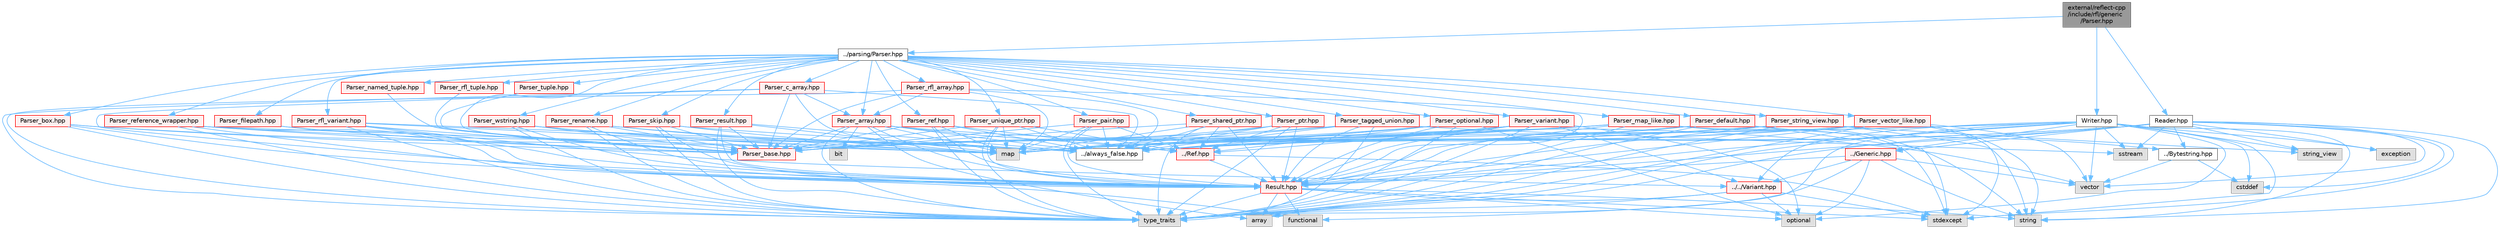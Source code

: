 digraph "external/reflect-cpp/include/rfl/generic/Parser.hpp"
{
 // LATEX_PDF_SIZE
  bgcolor="transparent";
  edge [fontname=Helvetica,fontsize=10,labelfontname=Helvetica,labelfontsize=10];
  node [fontname=Helvetica,fontsize=10,shape=box,height=0.2,width=0.4];
  Node1 [id="Node000001",label="external/reflect-cpp\l/include/rfl/generic\l/Parser.hpp",height=0.2,width=0.4,color="gray40", fillcolor="grey60", style="filled", fontcolor="black",tooltip=" "];
  Node1 -> Node2 [id="edge1_Node000001_Node000002",color="steelblue1",style="solid",tooltip=" "];
  Node2 [id="Node000002",label="../parsing/Parser.hpp",height=0.2,width=0.4,color="grey40", fillcolor="white", style="filled",URL="$parsing_2_parser_8hpp.html",tooltip=" "];
  Node2 -> Node3 [id="edge2_Node000002_Node000003",color="steelblue1",style="solid",tooltip=" "];
  Node3 [id="Node000003",label="Parser_array.hpp",height=0.2,width=0.4,color="red", fillcolor="#FFF0F0", style="filled",URL="$_parser__array_8hpp.html",tooltip=" "];
  Node3 -> Node4 [id="edge3_Node000003_Node000004",color="steelblue1",style="solid",tooltip=" "];
  Node4 [id="Node000004",label="array",height=0.2,width=0.4,color="grey60", fillcolor="#E0E0E0", style="filled",tooltip=" "];
  Node3 -> Node5 [id="edge4_Node000003_Node000005",color="steelblue1",style="solid",tooltip=" "];
  Node5 [id="Node000005",label="bit",height=0.2,width=0.4,color="grey60", fillcolor="#E0E0E0", style="filled",tooltip=" "];
  Node3 -> Node6 [id="edge5_Node000003_Node000006",color="steelblue1",style="solid",tooltip=" "];
  Node6 [id="Node000006",label="map",height=0.2,width=0.4,color="grey60", fillcolor="#E0E0E0", style="filled",tooltip=" "];
  Node3 -> Node7 [id="edge6_Node000003_Node000007",color="steelblue1",style="solid",tooltip=" "];
  Node7 [id="Node000007",label="type_traits",height=0.2,width=0.4,color="grey60", fillcolor="#E0E0E0", style="filled",tooltip=" "];
  Node3 -> Node8 [id="edge7_Node000003_Node000008",color="steelblue1",style="solid",tooltip=" "];
  Node8 [id="Node000008",label="vector",height=0.2,width=0.4,color="grey60", fillcolor="#E0E0E0", style="filled",tooltip=" "];
  Node3 -> Node9 [id="edge8_Node000003_Node000009",color="steelblue1",style="solid",tooltip=" "];
  Node9 [id="Node000009",label="../Ref.hpp",height=0.2,width=0.4,color="red", fillcolor="#FFF0F0", style="filled",URL="$_ref_8hpp.html",tooltip=" "];
  Node9 -> Node11 [id="edge9_Node000009_Node000011",color="steelblue1",style="solid",tooltip=" "];
  Node11 [id="Node000011",label="stdexcept",height=0.2,width=0.4,color="grey60", fillcolor="#E0E0E0", style="filled",tooltip=" "];
  Node9 -> Node12 [id="edge10_Node000009_Node000012",color="steelblue1",style="solid",tooltip=" "];
  Node12 [id="Node000012",label="Result.hpp",height=0.2,width=0.4,color="red", fillcolor="#FFF0F0", style="filled",URL="$_result_8hpp.html",tooltip=" "];
  Node12 -> Node4 [id="edge11_Node000012_Node000004",color="steelblue1",style="solid",tooltip=" "];
  Node12 -> Node14 [id="edge12_Node000012_Node000014",color="steelblue1",style="solid",tooltip=" "];
  Node14 [id="Node000014",label="functional",height=0.2,width=0.4,color="grey60", fillcolor="#E0E0E0", style="filled",tooltip=" "];
  Node12 -> Node17 [id="edge13_Node000012_Node000017",color="steelblue1",style="solid",tooltip=" "];
  Node17 [id="Node000017",label="optional",height=0.2,width=0.4,color="grey60", fillcolor="#E0E0E0", style="filled",tooltip=" "];
  Node12 -> Node11 [id="edge14_Node000012_Node000011",color="steelblue1",style="solid",tooltip=" "];
  Node12 -> Node18 [id="edge15_Node000012_Node000018",color="steelblue1",style="solid",tooltip=" "];
  Node18 [id="Node000018",label="string",height=0.2,width=0.4,color="grey60", fillcolor="#E0E0E0", style="filled",tooltip=" "];
  Node12 -> Node7 [id="edge16_Node000012_Node000007",color="steelblue1",style="solid",tooltip=" "];
  Node3 -> Node12 [id="edge17_Node000003_Node000012",color="steelblue1",style="solid",tooltip=" "];
  Node3 -> Node19 [id="edge18_Node000003_Node000019",color="steelblue1",style="solid",tooltip=" "];
  Node19 [id="Node000019",label="../always_false.hpp",height=0.2,width=0.4,color="grey40", fillcolor="white", style="filled",URL="$always__false_8hpp.html",tooltip=" "];
  Node3 -> Node30 [id="edge19_Node000003_Node000030",color="steelblue1",style="solid",tooltip=" "];
  Node30 [id="Node000030",label="Parser_base.hpp",height=0.2,width=0.4,color="red", fillcolor="#FFF0F0", style="filled",URL="$_parser__base_8hpp.html",tooltip=" "];
  Node2 -> Node30 [id="edge20_Node000002_Node000030",color="steelblue1",style="solid",tooltip=" "];
  Node2 -> Node62 [id="edge21_Node000002_Node000062",color="steelblue1",style="solid",tooltip=" "];
  Node62 [id="Node000062",label="Parser_box.hpp",height=0.2,width=0.4,color="red", fillcolor="#FFF0F0", style="filled",URL="$_parser__box_8hpp.html",tooltip=" "];
  Node62 -> Node6 [id="edge22_Node000062_Node000006",color="steelblue1",style="solid",tooltip=" "];
  Node62 -> Node7 [id="edge23_Node000062_Node000007",color="steelblue1",style="solid",tooltip=" "];
  Node62 -> Node12 [id="edge24_Node000062_Node000012",color="steelblue1",style="solid",tooltip=" "];
  Node62 -> Node30 [id="edge25_Node000062_Node000030",color="steelblue1",style="solid",tooltip=" "];
  Node2 -> Node64 [id="edge26_Node000002_Node000064",color="steelblue1",style="solid",tooltip=" "];
  Node64 [id="Node000064",label="Parser_c_array.hpp",height=0.2,width=0.4,color="red", fillcolor="#FFF0F0", style="filled",URL="$_parser__c__array_8hpp.html",tooltip=" "];
  Node64 -> Node6 [id="edge27_Node000064_Node000006",color="steelblue1",style="solid",tooltip=" "];
  Node64 -> Node7 [id="edge28_Node000064_Node000007",color="steelblue1",style="solid",tooltip=" "];
  Node64 -> Node12 [id="edge29_Node000064_Node000012",color="steelblue1",style="solid",tooltip=" "];
  Node64 -> Node19 [id="edge30_Node000064_Node000019",color="steelblue1",style="solid",tooltip=" "];
  Node64 -> Node3 [id="edge31_Node000064_Node000003",color="steelblue1",style="solid",tooltip=" "];
  Node64 -> Node30 [id="edge32_Node000064_Node000030",color="steelblue1",style="solid",tooltip=" "];
  Node2 -> Node65 [id="edge33_Node000002_Node000065",color="steelblue1",style="solid",tooltip=" "];
  Node65 [id="Node000065",label="Parser_default.hpp",height=0.2,width=0.4,color="red", fillcolor="#FFF0F0", style="filled",URL="$_parser__default_8hpp.html",tooltip=" "];
  Node65 -> Node6 [id="edge34_Node000065_Node000006",color="steelblue1",style="solid",tooltip=" "];
  Node65 -> Node11 [id="edge35_Node000065_Node000011",color="steelblue1",style="solid",tooltip=" "];
  Node65 -> Node7 [id="edge36_Node000065_Node000007",color="steelblue1",style="solid",tooltip=" "];
  Node65 -> Node66 [id="edge37_Node000065_Node000066",color="steelblue1",style="solid",tooltip=" "];
  Node66 [id="Node000066",label="../Bytestring.hpp",height=0.2,width=0.4,color="grey40", fillcolor="white", style="filled",URL="$_bytestring_8hpp.html",tooltip=" "];
  Node66 -> Node27 [id="edge38_Node000066_Node000027",color="steelblue1",style="solid",tooltip=" "];
  Node27 [id="Node000027",label="cstddef",height=0.2,width=0.4,color="grey60", fillcolor="#E0E0E0", style="filled",tooltip=" "];
  Node66 -> Node8 [id="edge39_Node000066_Node000008",color="steelblue1",style="solid",tooltip=" "];
  Node65 -> Node12 [id="edge40_Node000065_Node000012",color="steelblue1",style="solid",tooltip=" "];
  Node65 -> Node19 [id="edge41_Node000065_Node000019",color="steelblue1",style="solid",tooltip=" "];
  Node65 -> Node30 [id="edge42_Node000065_Node000030",color="steelblue1",style="solid",tooltip=" "];
  Node2 -> Node168 [id="edge43_Node000002_Node000168",color="steelblue1",style="solid",tooltip=" "];
  Node168 [id="Node000168",label="Parser_filepath.hpp",height=0.2,width=0.4,color="red", fillcolor="#FFF0F0", style="filled",URL="$_parser__filepath_8hpp.html",tooltip=" "];
  Node168 -> Node12 [id="edge44_Node000168_Node000012",color="steelblue1",style="solid",tooltip=" "];
  Node168 -> Node30 [id="edge45_Node000168_Node000030",color="steelblue1",style="solid",tooltip=" "];
  Node2 -> Node170 [id="edge46_Node000002_Node000170",color="steelblue1",style="solid",tooltip=" "];
  Node170 [id="Node000170",label="Parser_map_like.hpp",height=0.2,width=0.4,color="red", fillcolor="#FFF0F0", style="filled",URL="$_parser__map__like_8hpp.html",tooltip=" "];
  Node170 -> Node6 [id="edge47_Node000170_Node000006",color="steelblue1",style="solid",tooltip=" "];
  Node170 -> Node11 [id="edge48_Node000170_Node000011",color="steelblue1",style="solid",tooltip=" "];
  Node170 -> Node18 [id="edge49_Node000170_Node000018",color="steelblue1",style="solid",tooltip=" "];
  Node170 -> Node7 [id="edge50_Node000170_Node000007",color="steelblue1",style="solid",tooltip=" "];
  Node170 -> Node12 [id="edge51_Node000170_Node000012",color="steelblue1",style="solid",tooltip=" "];
  Node170 -> Node19 [id="edge52_Node000170_Node000019",color="steelblue1",style="solid",tooltip=" "];
  Node170 -> Node30 [id="edge53_Node000170_Node000030",color="steelblue1",style="solid",tooltip=" "];
  Node2 -> Node176 [id="edge54_Node000002_Node000176",color="steelblue1",style="solid",tooltip=" "];
  Node176 [id="Node000176",label="Parser_named_tuple.hpp",height=0.2,width=0.4,color="red", fillcolor="#FFF0F0", style="filled",URL="$_parser__named__tuple_8hpp.html",tooltip=" "];
  Node176 -> Node30 [id="edge55_Node000176_Node000030",color="steelblue1",style="solid",tooltip=" "];
  Node2 -> Node198 [id="edge56_Node000002_Node000198",color="steelblue1",style="solid",tooltip=" "];
  Node198 [id="Node000198",label="Parser_optional.hpp",height=0.2,width=0.4,color="red", fillcolor="#FFF0F0", style="filled",URL="$_parser__optional_8hpp.html",tooltip=" "];
  Node198 -> Node6 [id="edge57_Node000198_Node000006",color="steelblue1",style="solid",tooltip=" "];
  Node198 -> Node17 [id="edge58_Node000198_Node000017",color="steelblue1",style="solid",tooltip=" "];
  Node198 -> Node7 [id="edge59_Node000198_Node000007",color="steelblue1",style="solid",tooltip=" "];
  Node198 -> Node9 [id="edge60_Node000198_Node000009",color="steelblue1",style="solid",tooltip=" "];
  Node198 -> Node12 [id="edge61_Node000198_Node000012",color="steelblue1",style="solid",tooltip=" "];
  Node198 -> Node19 [id="edge62_Node000198_Node000019",color="steelblue1",style="solid",tooltip=" "];
  Node198 -> Node30 [id="edge63_Node000198_Node000030",color="steelblue1",style="solid",tooltip=" "];
  Node2 -> Node200 [id="edge64_Node000002_Node000200",color="steelblue1",style="solid",tooltip=" "];
  Node200 [id="Node000200",label="Parser_pair.hpp",height=0.2,width=0.4,color="red", fillcolor="#FFF0F0", style="filled",URL="$_parser__pair_8hpp.html",tooltip=" "];
  Node200 -> Node6 [id="edge65_Node000200_Node000006",color="steelblue1",style="solid",tooltip=" "];
  Node200 -> Node7 [id="edge66_Node000200_Node000007",color="steelblue1",style="solid",tooltip=" "];
  Node200 -> Node9 [id="edge67_Node000200_Node000009",color="steelblue1",style="solid",tooltip=" "];
  Node200 -> Node12 [id="edge68_Node000200_Node000012",color="steelblue1",style="solid",tooltip=" "];
  Node200 -> Node19 [id="edge69_Node000200_Node000019",color="steelblue1",style="solid",tooltip=" "];
  Node200 -> Node30 [id="edge70_Node000200_Node000030",color="steelblue1",style="solid",tooltip=" "];
  Node2 -> Node201 [id="edge71_Node000002_Node000201",color="steelblue1",style="solid",tooltip=" "];
  Node201 [id="Node000201",label="Parser_ptr.hpp",height=0.2,width=0.4,color="red", fillcolor="#FFF0F0", style="filled",URL="$_parser__ptr_8hpp.html",tooltip=" "];
  Node201 -> Node6 [id="edge72_Node000201_Node000006",color="steelblue1",style="solid",tooltip=" "];
  Node201 -> Node7 [id="edge73_Node000201_Node000007",color="steelblue1",style="solid",tooltip=" "];
  Node201 -> Node9 [id="edge74_Node000201_Node000009",color="steelblue1",style="solid",tooltip=" "];
  Node201 -> Node12 [id="edge75_Node000201_Node000012",color="steelblue1",style="solid",tooltip=" "];
  Node201 -> Node19 [id="edge76_Node000201_Node000019",color="steelblue1",style="solid",tooltip=" "];
  Node201 -> Node30 [id="edge77_Node000201_Node000030",color="steelblue1",style="solid",tooltip=" "];
  Node2 -> Node202 [id="edge78_Node000002_Node000202",color="steelblue1",style="solid",tooltip=" "];
  Node202 [id="Node000202",label="Parser_ref.hpp",height=0.2,width=0.4,color="red", fillcolor="#FFF0F0", style="filled",URL="$_parser__ref_8hpp.html",tooltip=" "];
  Node202 -> Node6 [id="edge79_Node000202_Node000006",color="steelblue1",style="solid",tooltip=" "];
  Node202 -> Node7 [id="edge80_Node000202_Node000007",color="steelblue1",style="solid",tooltip=" "];
  Node202 -> Node9 [id="edge81_Node000202_Node000009",color="steelblue1",style="solid",tooltip=" "];
  Node202 -> Node12 [id="edge82_Node000202_Node000012",color="steelblue1",style="solid",tooltip=" "];
  Node202 -> Node19 [id="edge83_Node000202_Node000019",color="steelblue1",style="solid",tooltip=" "];
  Node202 -> Node30 [id="edge84_Node000202_Node000030",color="steelblue1",style="solid",tooltip=" "];
  Node2 -> Node203 [id="edge85_Node000002_Node000203",color="steelblue1",style="solid",tooltip=" "];
  Node203 [id="Node000203",label="Parser_reference_wrapper.hpp",height=0.2,width=0.4,color="red", fillcolor="#FFF0F0", style="filled",URL="$_parser__reference__wrapper_8hpp.html",tooltip=" "];
  Node203 -> Node14 [id="edge86_Node000203_Node000014",color="steelblue1",style="solid",tooltip=" "];
  Node203 -> Node6 [id="edge87_Node000203_Node000006",color="steelblue1",style="solid",tooltip=" "];
  Node203 -> Node7 [id="edge88_Node000203_Node000007",color="steelblue1",style="solid",tooltip=" "];
  Node203 -> Node12 [id="edge89_Node000203_Node000012",color="steelblue1",style="solid",tooltip=" "];
  Node203 -> Node19 [id="edge90_Node000203_Node000019",color="steelblue1",style="solid",tooltip=" "];
  Node203 -> Node30 [id="edge91_Node000203_Node000030",color="steelblue1",style="solid",tooltip=" "];
  Node2 -> Node204 [id="edge92_Node000002_Node000204",color="steelblue1",style="solid",tooltip=" "];
  Node204 [id="Node000204",label="Parser_rename.hpp",height=0.2,width=0.4,color="red", fillcolor="#FFF0F0", style="filled",URL="$_parser__rename_8hpp.html",tooltip=" "];
  Node204 -> Node6 [id="edge93_Node000204_Node000006",color="steelblue1",style="solid",tooltip=" "];
  Node204 -> Node7 [id="edge94_Node000204_Node000007",color="steelblue1",style="solid",tooltip=" "];
  Node204 -> Node12 [id="edge95_Node000204_Node000012",color="steelblue1",style="solid",tooltip=" "];
  Node204 -> Node19 [id="edge96_Node000204_Node000019",color="steelblue1",style="solid",tooltip=" "];
  Node204 -> Node30 [id="edge97_Node000204_Node000030",color="steelblue1",style="solid",tooltip=" "];
  Node2 -> Node205 [id="edge98_Node000002_Node000205",color="steelblue1",style="solid",tooltip=" "];
  Node205 [id="Node000205",label="Parser_result.hpp",height=0.2,width=0.4,color="red", fillcolor="#FFF0F0", style="filled",URL="$_parser__result_8hpp.html",tooltip=" "];
  Node205 -> Node6 [id="edge99_Node000205_Node000006",color="steelblue1",style="solid",tooltip=" "];
  Node205 -> Node7 [id="edge100_Node000205_Node000007",color="steelblue1",style="solid",tooltip=" "];
  Node205 -> Node12 [id="edge101_Node000205_Node000012",color="steelblue1",style="solid",tooltip=" "];
  Node205 -> Node19 [id="edge102_Node000205_Node000019",color="steelblue1",style="solid",tooltip=" "];
  Node205 -> Node30 [id="edge103_Node000205_Node000030",color="steelblue1",style="solid",tooltip=" "];
  Node2 -> Node206 [id="edge104_Node000002_Node000206",color="steelblue1",style="solid",tooltip=" "];
  Node206 [id="Node000206",label="Parser_rfl_array.hpp",height=0.2,width=0.4,color="red", fillcolor="#FFF0F0", style="filled",URL="$_parser__rfl__array_8hpp.html",tooltip=" "];
  Node206 -> Node6 [id="edge105_Node000206_Node000006",color="steelblue1",style="solid",tooltip=" "];
  Node206 -> Node7 [id="edge106_Node000206_Node000007",color="steelblue1",style="solid",tooltip=" "];
  Node206 -> Node12 [id="edge107_Node000206_Node000012",color="steelblue1",style="solid",tooltip=" "];
  Node206 -> Node19 [id="edge108_Node000206_Node000019",color="steelblue1",style="solid",tooltip=" "];
  Node206 -> Node3 [id="edge109_Node000206_Node000003",color="steelblue1",style="solid",tooltip=" "];
  Node206 -> Node30 [id="edge110_Node000206_Node000030",color="steelblue1",style="solid",tooltip=" "];
  Node2 -> Node207 [id="edge111_Node000002_Node000207",color="steelblue1",style="solid",tooltip=" "];
  Node207 [id="Node000207",label="Parser_rfl_tuple.hpp",height=0.2,width=0.4,color="red", fillcolor="#FFF0F0", style="filled",URL="$_parser__rfl__tuple_8hpp.html",tooltip=" "];
  Node207 -> Node30 [id="edge112_Node000207_Node000030",color="steelblue1",style="solid",tooltip=" "];
  Node2 -> Node213 [id="edge113_Node000002_Node000213",color="steelblue1",style="solid",tooltip=" "];
  Node213 [id="Node000213",label="Parser_rfl_variant.hpp",height=0.2,width=0.4,color="red", fillcolor="#FFF0F0", style="filled",URL="$_parser__rfl__variant_8hpp.html",tooltip=" "];
  Node213 -> Node6 [id="edge114_Node000213_Node000006",color="steelblue1",style="solid",tooltip=" "];
  Node213 -> Node7 [id="edge115_Node000213_Node000007",color="steelblue1",style="solid",tooltip=" "];
  Node213 -> Node12 [id="edge116_Node000213_Node000012",color="steelblue1",style="solid",tooltip=" "];
  Node213 -> Node56 [id="edge117_Node000213_Node000056",color="steelblue1",style="solid",tooltip=" "];
  Node56 [id="Node000056",label="../../Variant.hpp",height=0.2,width=0.4,color="red", fillcolor="#FFF0F0", style="filled",URL="$_variant_8hpp.html",tooltip=" "];
  Node56 -> Node4 [id="edge118_Node000056_Node000004",color="steelblue1",style="solid",tooltip=" "];
  Node56 -> Node17 [id="edge119_Node000056_Node000017",color="steelblue1",style="solid",tooltip=" "];
  Node56 -> Node11 [id="edge120_Node000056_Node000011",color="steelblue1",style="solid",tooltip=" "];
  Node56 -> Node7 [id="edge121_Node000056_Node000007",color="steelblue1",style="solid",tooltip=" "];
  Node213 -> Node19 [id="edge122_Node000213_Node000019",color="steelblue1",style="solid",tooltip=" "];
  Node213 -> Node30 [id="edge123_Node000213_Node000030",color="steelblue1",style="solid",tooltip=" "];
  Node2 -> Node225 [id="edge124_Node000002_Node000225",color="steelblue1",style="solid",tooltip=" "];
  Node225 [id="Node000225",label="Parser_shared_ptr.hpp",height=0.2,width=0.4,color="red", fillcolor="#FFF0F0", style="filled",URL="$_parser__shared__ptr_8hpp.html",tooltip=" "];
  Node225 -> Node6 [id="edge125_Node000225_Node000006",color="steelblue1",style="solid",tooltip=" "];
  Node225 -> Node7 [id="edge126_Node000225_Node000007",color="steelblue1",style="solid",tooltip=" "];
  Node225 -> Node9 [id="edge127_Node000225_Node000009",color="steelblue1",style="solid",tooltip=" "];
  Node225 -> Node12 [id="edge128_Node000225_Node000012",color="steelblue1",style="solid",tooltip=" "];
  Node225 -> Node19 [id="edge129_Node000225_Node000019",color="steelblue1",style="solid",tooltip=" "];
  Node225 -> Node30 [id="edge130_Node000225_Node000030",color="steelblue1",style="solid",tooltip=" "];
  Node2 -> Node227 [id="edge131_Node000002_Node000227",color="steelblue1",style="solid",tooltip=" "];
  Node227 [id="Node000227",label="Parser_skip.hpp",height=0.2,width=0.4,color="red", fillcolor="#FFF0F0", style="filled",URL="$_parser__skip_8hpp.html",tooltip=" "];
  Node227 -> Node6 [id="edge132_Node000227_Node000006",color="steelblue1",style="solid",tooltip=" "];
  Node227 -> Node7 [id="edge133_Node000227_Node000007",color="steelblue1",style="solid",tooltip=" "];
  Node227 -> Node12 [id="edge134_Node000227_Node000012",color="steelblue1",style="solid",tooltip=" "];
  Node227 -> Node19 [id="edge135_Node000227_Node000019",color="steelblue1",style="solid",tooltip=" "];
  Node227 -> Node30 [id="edge136_Node000227_Node000030",color="steelblue1",style="solid",tooltip=" "];
  Node2 -> Node228 [id="edge137_Node000002_Node000228",color="steelblue1",style="solid",tooltip=" "];
  Node228 [id="Node000228",label="Parser_string_view.hpp",height=0.2,width=0.4,color="red", fillcolor="#FFF0F0", style="filled",URL="$_parser__string__view_8hpp.html",tooltip=" "];
  Node228 -> Node6 [id="edge138_Node000228_Node000006",color="steelblue1",style="solid",tooltip=" "];
  Node228 -> Node18 [id="edge139_Node000228_Node000018",color="steelblue1",style="solid",tooltip=" "];
  Node228 -> Node22 [id="edge140_Node000228_Node000022",color="steelblue1",style="solid",tooltip=" "];
  Node22 [id="Node000022",label="string_view",height=0.2,width=0.4,color="grey60", fillcolor="#E0E0E0", style="filled",tooltip=" "];
  Node228 -> Node7 [id="edge141_Node000228_Node000007",color="steelblue1",style="solid",tooltip=" "];
  Node228 -> Node12 [id="edge142_Node000228_Node000012",color="steelblue1",style="solid",tooltip=" "];
  Node228 -> Node19 [id="edge143_Node000228_Node000019",color="steelblue1",style="solid",tooltip=" "];
  Node228 -> Node30 [id="edge144_Node000228_Node000030",color="steelblue1",style="solid",tooltip=" "];
  Node2 -> Node229 [id="edge145_Node000002_Node000229",color="steelblue1",style="solid",tooltip=" "];
  Node229 [id="Node000229",label="Parser_tagged_union.hpp",height=0.2,width=0.4,color="red", fillcolor="#FFF0F0", style="filled",URL="$_parser__tagged__union_8hpp.html",tooltip=" "];
  Node229 -> Node6 [id="edge146_Node000229_Node000006",color="steelblue1",style="solid",tooltip=" "];
  Node229 -> Node175 [id="edge147_Node000229_Node000175",color="steelblue1",style="solid",tooltip=" "];
  Node175 [id="Node000175",label="sstream",height=0.2,width=0.4,color="grey60", fillcolor="#E0E0E0", style="filled",tooltip=" "];
  Node229 -> Node7 [id="edge148_Node000229_Node000007",color="steelblue1",style="solid",tooltip=" "];
  Node229 -> Node12 [id="edge149_Node000229_Node000012",color="steelblue1",style="solid",tooltip=" "];
  Node229 -> Node19 [id="edge150_Node000229_Node000019",color="steelblue1",style="solid",tooltip=" "];
  Node229 -> Node30 [id="edge151_Node000229_Node000030",color="steelblue1",style="solid",tooltip=" "];
  Node2 -> Node231 [id="edge152_Node000002_Node000231",color="steelblue1",style="solid",tooltip=" "];
  Node231 [id="Node000231",label="Parser_tuple.hpp",height=0.2,width=0.4,color="red", fillcolor="#FFF0F0", style="filled",URL="$_parser__tuple_8hpp.html",tooltip=" "];
  Node231 -> Node30 [id="edge153_Node000231_Node000030",color="steelblue1",style="solid",tooltip=" "];
  Node2 -> Node232 [id="edge154_Node000002_Node000232",color="steelblue1",style="solid",tooltip=" "];
  Node232 [id="Node000232",label="Parser_unique_ptr.hpp",height=0.2,width=0.4,color="red", fillcolor="#FFF0F0", style="filled",URL="$_parser__unique__ptr_8hpp.html",tooltip=" "];
  Node232 -> Node6 [id="edge155_Node000232_Node000006",color="steelblue1",style="solid",tooltip=" "];
  Node232 -> Node7 [id="edge156_Node000232_Node000007",color="steelblue1",style="solid",tooltip=" "];
  Node232 -> Node9 [id="edge157_Node000232_Node000009",color="steelblue1",style="solid",tooltip=" "];
  Node232 -> Node12 [id="edge158_Node000232_Node000012",color="steelblue1",style="solid",tooltip=" "];
  Node232 -> Node19 [id="edge159_Node000232_Node000019",color="steelblue1",style="solid",tooltip=" "];
  Node232 -> Node30 [id="edge160_Node000232_Node000030",color="steelblue1",style="solid",tooltip=" "];
  Node2 -> Node234 [id="edge161_Node000002_Node000234",color="steelblue1",style="solid",tooltip=" "];
  Node234 [id="Node000234",label="Parser_variant.hpp",height=0.2,width=0.4,color="red", fillcolor="#FFF0F0", style="filled",URL="$_parser__variant_8hpp.html",tooltip=" "];
  Node234 -> Node6 [id="edge162_Node000234_Node000006",color="steelblue1",style="solid",tooltip=" "];
  Node234 -> Node17 [id="edge163_Node000234_Node000017",color="steelblue1",style="solid",tooltip=" "];
  Node234 -> Node7 [id="edge164_Node000234_Node000007",color="steelblue1",style="solid",tooltip=" "];
  Node234 -> Node9 [id="edge165_Node000234_Node000009",color="steelblue1",style="solid",tooltip=" "];
  Node234 -> Node12 [id="edge166_Node000234_Node000012",color="steelblue1",style="solid",tooltip=" "];
  Node234 -> Node56 [id="edge167_Node000234_Node000056",color="steelblue1",style="solid",tooltip=" "];
  Node234 -> Node19 [id="edge168_Node000234_Node000019",color="steelblue1",style="solid",tooltip=" "];
  Node234 -> Node30 [id="edge169_Node000234_Node000030",color="steelblue1",style="solid",tooltip=" "];
  Node2 -> Node235 [id="edge170_Node000002_Node000235",color="steelblue1",style="solid",tooltip=" "];
  Node235 [id="Node000235",label="Parser_vector_like.hpp",height=0.2,width=0.4,color="red", fillcolor="#FFF0F0", style="filled",URL="$_parser__vector__like_8hpp.html",tooltip=" "];
  Node235 -> Node6 [id="edge171_Node000235_Node000006",color="steelblue1",style="solid",tooltip=" "];
  Node235 -> Node11 [id="edge172_Node000235_Node000011",color="steelblue1",style="solid",tooltip=" "];
  Node235 -> Node18 [id="edge173_Node000235_Node000018",color="steelblue1",style="solid",tooltip=" "];
  Node235 -> Node7 [id="edge174_Node000235_Node000007",color="steelblue1",style="solid",tooltip=" "];
  Node235 -> Node8 [id="edge175_Node000235_Node000008",color="steelblue1",style="solid",tooltip=" "];
  Node235 -> Node12 [id="edge176_Node000235_Node000012",color="steelblue1",style="solid",tooltip=" "];
  Node235 -> Node19 [id="edge177_Node000235_Node000019",color="steelblue1",style="solid",tooltip=" "];
  Node235 -> Node30 [id="edge178_Node000235_Node000030",color="steelblue1",style="solid",tooltip=" "];
  Node2 -> Node242 [id="edge179_Node000002_Node000242",color="steelblue1",style="solid",tooltip=" "];
  Node242 [id="Node000242",label="Parser_wstring.hpp",height=0.2,width=0.4,color="red", fillcolor="#FFF0F0", style="filled",URL="$_parser__wstring_8hpp.html",tooltip=" "];
  Node242 -> Node6 [id="edge180_Node000242_Node000006",color="steelblue1",style="solid",tooltip=" "];
  Node242 -> Node7 [id="edge181_Node000242_Node000007",color="steelblue1",style="solid",tooltip=" "];
  Node242 -> Node12 [id="edge182_Node000242_Node000012",color="steelblue1",style="solid",tooltip=" "];
  Node242 -> Node19 [id="edge183_Node000242_Node000019",color="steelblue1",style="solid",tooltip=" "];
  Node242 -> Node30 [id="edge184_Node000242_Node000030",color="steelblue1",style="solid",tooltip=" "];
  Node1 -> Node243 [id="edge185_Node000001_Node000243",color="steelblue1",style="solid",tooltip=" "];
  Node243 [id="Node000243",label="Reader.hpp",height=0.2,width=0.4,color="grey40", fillcolor="white", style="filled",URL="$generic_2_reader_8hpp.html",tooltip=" "];
  Node243 -> Node27 [id="edge186_Node000243_Node000027",color="steelblue1",style="solid",tooltip=" "];
  Node243 -> Node244 [id="edge187_Node000243_Node000244",color="steelblue1",style="solid",tooltip=" "];
  Node244 [id="Node000244",label="exception",height=0.2,width=0.4,color="grey60", fillcolor="#E0E0E0", style="filled",tooltip=" "];
  Node243 -> Node6 [id="edge188_Node000243_Node000006",color="steelblue1",style="solid",tooltip=" "];
  Node243 -> Node175 [id="edge189_Node000243_Node000175",color="steelblue1",style="solid",tooltip=" "];
  Node243 -> Node11 [id="edge190_Node000243_Node000011",color="steelblue1",style="solid",tooltip=" "];
  Node243 -> Node18 [id="edge191_Node000243_Node000018",color="steelblue1",style="solid",tooltip=" "];
  Node243 -> Node22 [id="edge192_Node000243_Node000022",color="steelblue1",style="solid",tooltip=" "];
  Node243 -> Node7 [id="edge193_Node000243_Node000007",color="steelblue1",style="solid",tooltip=" "];
  Node243 -> Node8 [id="edge194_Node000243_Node000008",color="steelblue1",style="solid",tooltip=" "];
  Node243 -> Node66 [id="edge195_Node000243_Node000066",color="steelblue1",style="solid",tooltip=" "];
  Node243 -> Node196 [id="edge196_Node000243_Node000196",color="steelblue1",style="solid",tooltip=" "];
  Node196 [id="Node000196",label="../Generic.hpp",height=0.2,width=0.4,color="red", fillcolor="#FFF0F0", style="filled",URL="$_generic_8hpp.html",tooltip=" "];
  Node196 -> Node17 [id="edge197_Node000196_Node000017",color="steelblue1",style="solid",tooltip=" "];
  Node196 -> Node18 [id="edge198_Node000196_Node000018",color="steelblue1",style="solid",tooltip=" "];
  Node196 -> Node7 [id="edge199_Node000196_Node000007",color="steelblue1",style="solid",tooltip=" "];
  Node196 -> Node8 [id="edge200_Node000196_Node000008",color="steelblue1",style="solid",tooltip=" "];
  Node196 -> Node12 [id="edge201_Node000196_Node000012",color="steelblue1",style="solid",tooltip=" "];
  Node196 -> Node56 [id="edge202_Node000196_Node000056",color="steelblue1",style="solid",tooltip=" "];
  Node243 -> Node12 [id="edge203_Node000243_Node000012",color="steelblue1",style="solid",tooltip=" "];
  Node243 -> Node19 [id="edge204_Node000243_Node000019",color="steelblue1",style="solid",tooltip=" "];
  Node1 -> Node245 [id="edge205_Node000001_Node000245",color="steelblue1",style="solid",tooltip=" "];
  Node245 [id="Node000245",label="Writer.hpp",height=0.2,width=0.4,color="grey40", fillcolor="white", style="filled",URL="$generic_2_writer_8hpp.html",tooltip=" "];
  Node245 -> Node27 [id="edge206_Node000245_Node000027",color="steelblue1",style="solid",tooltip=" "];
  Node245 -> Node244 [id="edge207_Node000245_Node000244",color="steelblue1",style="solid",tooltip=" "];
  Node245 -> Node14 [id="edge208_Node000245_Node000014",color="steelblue1",style="solid",tooltip=" "];
  Node245 -> Node6 [id="edge209_Node000245_Node000006",color="steelblue1",style="solid",tooltip=" "];
  Node245 -> Node17 [id="edge210_Node000245_Node000017",color="steelblue1",style="solid",tooltip=" "];
  Node245 -> Node175 [id="edge211_Node000245_Node000175",color="steelblue1",style="solid",tooltip=" "];
  Node245 -> Node11 [id="edge212_Node000245_Node000011",color="steelblue1",style="solid",tooltip=" "];
  Node245 -> Node18 [id="edge213_Node000245_Node000018",color="steelblue1",style="solid",tooltip=" "];
  Node245 -> Node22 [id="edge214_Node000245_Node000022",color="steelblue1",style="solid",tooltip=" "];
  Node245 -> Node7 [id="edge215_Node000245_Node000007",color="steelblue1",style="solid",tooltip=" "];
  Node245 -> Node8 [id="edge216_Node000245_Node000008",color="steelblue1",style="solid",tooltip=" "];
  Node245 -> Node196 [id="edge217_Node000245_Node000196",color="steelblue1",style="solid",tooltip=" "];
  Node245 -> Node12 [id="edge218_Node000245_Node000012",color="steelblue1",style="solid",tooltip=" "];
  Node245 -> Node56 [id="edge219_Node000245_Node000056",color="steelblue1",style="solid",tooltip=" "];
  Node245 -> Node19 [id="edge220_Node000245_Node000019",color="steelblue1",style="solid",tooltip=" "];
}
